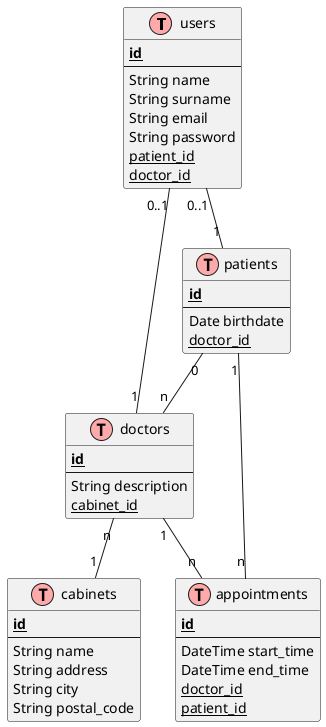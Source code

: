 @startuml
!define Table(name,desc) class name as "desc" << (T,#FFAAAA) >>
!define PK(x) <b><u>x</u></b>
!define FK(x) <u>x</u>

Table(users, "users") {
  PK(id)
  --
  String name
  String surname
  String email
  String password
  FK(patient_id)
  FK(doctor_id)
}

Table(doctors, "doctors") {
  PK(id)
  --
  String description
  FK(cabinet_id)
}

Table(cabinets, "cabinets") {
  PK(id)
  --
  String name
  String address
  String city
  String postal_code
}

Table(patients, "patients") {
  PK(id)
  --
  Date birthdate
  FK(doctor_id)
}

Table(appointments, "appointments") {
  PK(id)
  --
  DateTime start_time
  DateTime end_time
  FK(doctor_id)
  FK(patient_id)
}

users "0..1" -- "1" patients
users "0..1" -- "1" doctors
doctors "n" -- "1" cabinets
patients "0" -- "n" doctors
doctors "1" -- "n" appointments
patients "1" -- "n" appointments
@enduml
